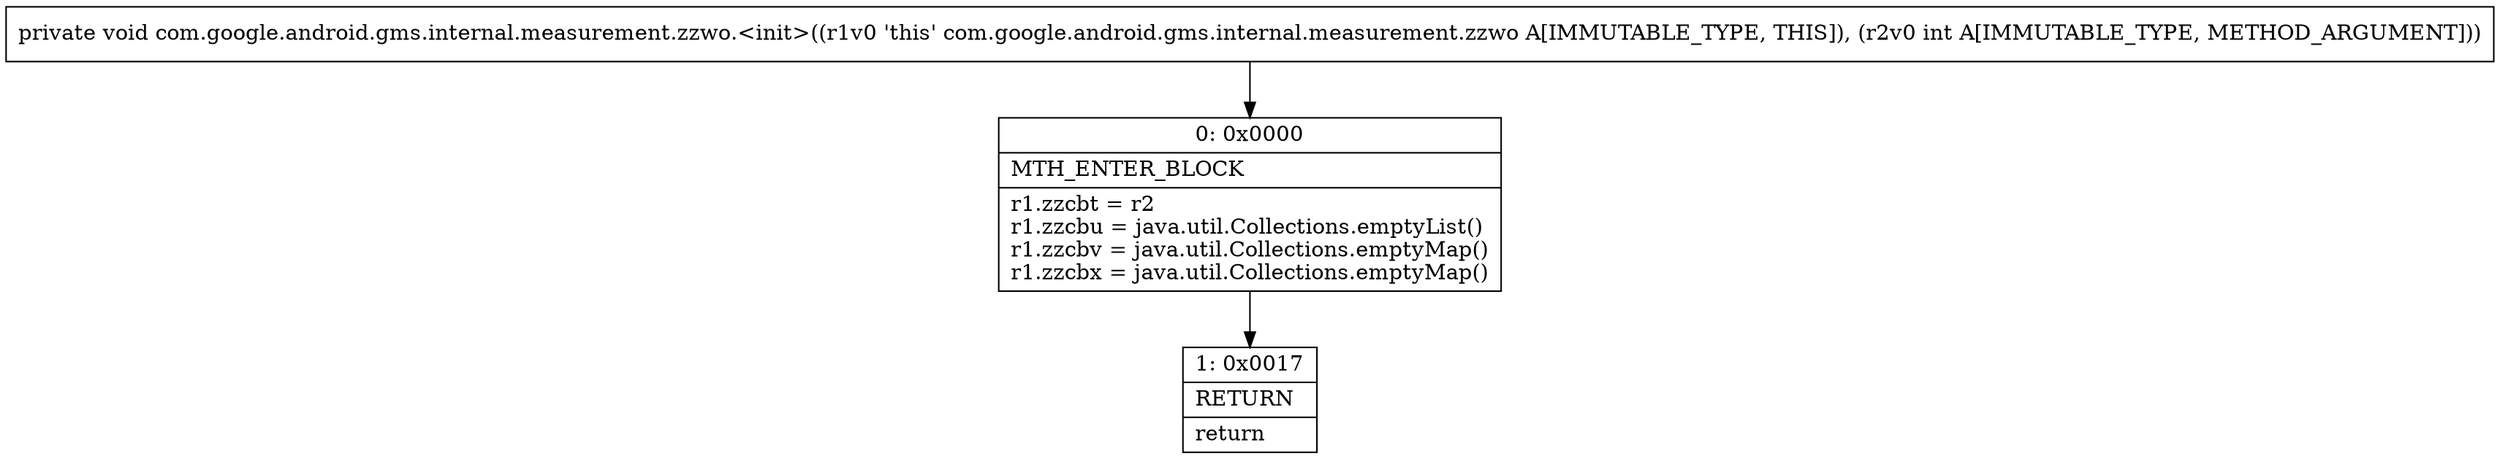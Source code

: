 digraph "CFG forcom.google.android.gms.internal.measurement.zzwo.\<init\>(I)V" {
Node_0 [shape=record,label="{0\:\ 0x0000|MTH_ENTER_BLOCK\l|r1.zzcbt = r2\lr1.zzcbu = java.util.Collections.emptyList()\lr1.zzcbv = java.util.Collections.emptyMap()\lr1.zzcbx = java.util.Collections.emptyMap()\l}"];
Node_1 [shape=record,label="{1\:\ 0x0017|RETURN\l|return\l}"];
MethodNode[shape=record,label="{private void com.google.android.gms.internal.measurement.zzwo.\<init\>((r1v0 'this' com.google.android.gms.internal.measurement.zzwo A[IMMUTABLE_TYPE, THIS]), (r2v0 int A[IMMUTABLE_TYPE, METHOD_ARGUMENT])) }"];
MethodNode -> Node_0;
Node_0 -> Node_1;
}

